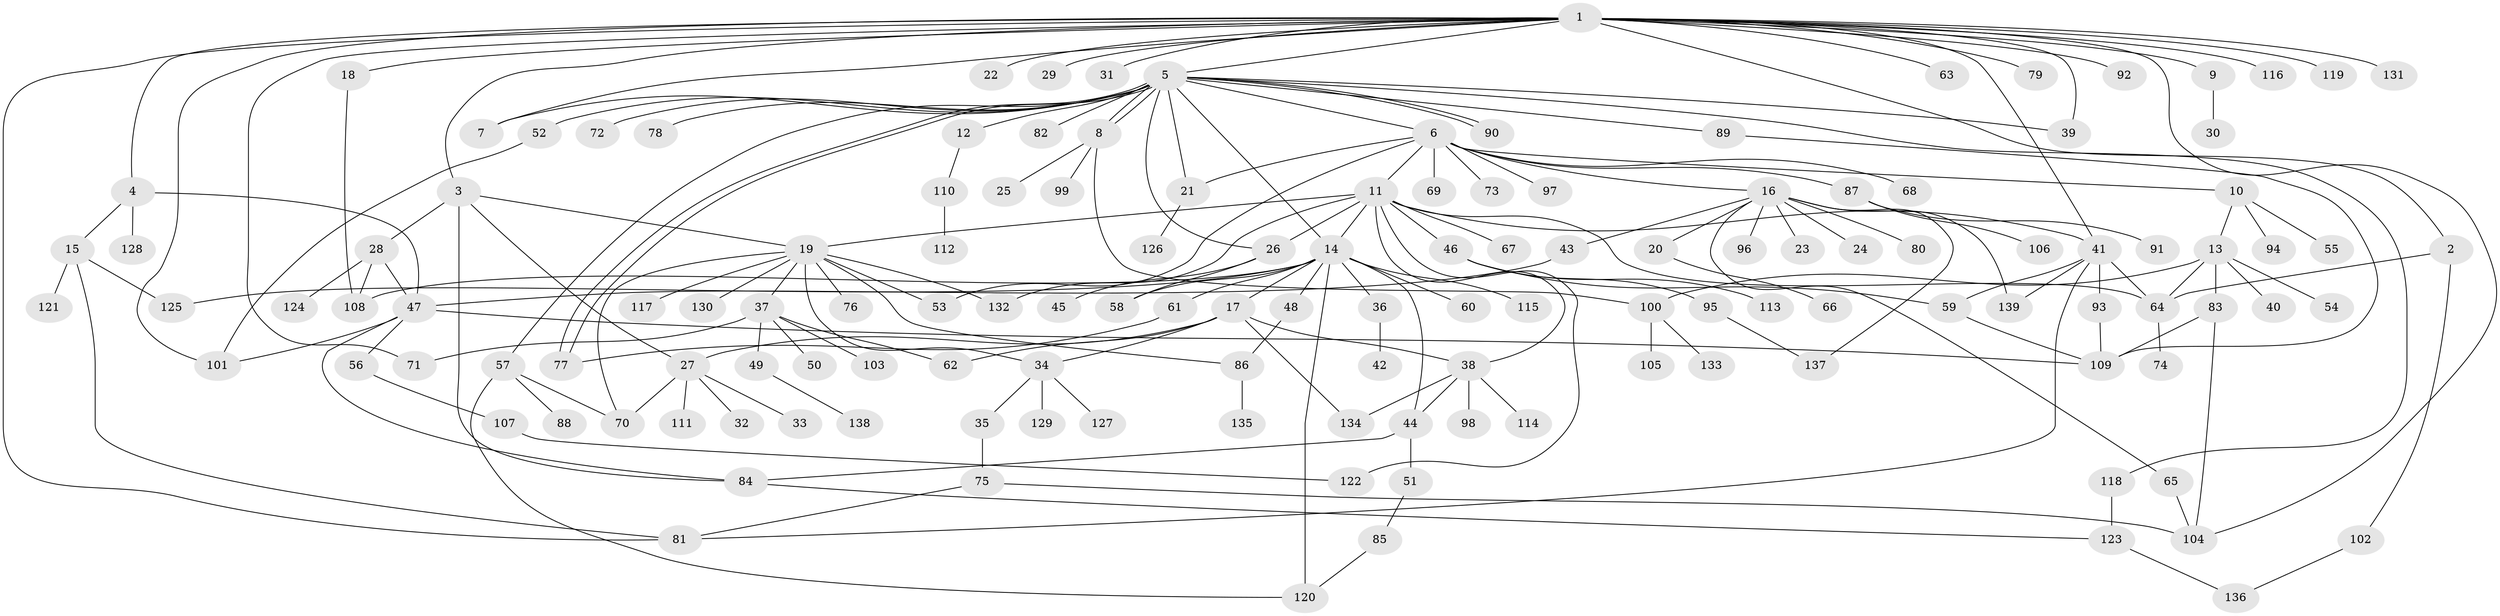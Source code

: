 // coarse degree distribution, {3: 0.14432989690721648, 21: 0.010309278350515464, 2: 0.23711340206185566, 6: 0.010309278350515464, 1: 0.3917525773195876, 5: 0.05154639175257732, 7: 0.030927835051546393, 13: 0.010309278350515464, 4: 0.061855670103092786, 10: 0.030927835051546393, 17: 0.010309278350515464, 9: 0.010309278350515464}
// Generated by graph-tools (version 1.1) at 2025/36/03/04/25 23:36:52]
// undirected, 139 vertices, 193 edges
graph export_dot {
  node [color=gray90,style=filled];
  1;
  2;
  3;
  4;
  5;
  6;
  7;
  8;
  9;
  10;
  11;
  12;
  13;
  14;
  15;
  16;
  17;
  18;
  19;
  20;
  21;
  22;
  23;
  24;
  25;
  26;
  27;
  28;
  29;
  30;
  31;
  32;
  33;
  34;
  35;
  36;
  37;
  38;
  39;
  40;
  41;
  42;
  43;
  44;
  45;
  46;
  47;
  48;
  49;
  50;
  51;
  52;
  53;
  54;
  55;
  56;
  57;
  58;
  59;
  60;
  61;
  62;
  63;
  64;
  65;
  66;
  67;
  68;
  69;
  70;
  71;
  72;
  73;
  74;
  75;
  76;
  77;
  78;
  79;
  80;
  81;
  82;
  83;
  84;
  85;
  86;
  87;
  88;
  89;
  90;
  91;
  92;
  93;
  94;
  95;
  96;
  97;
  98;
  99;
  100;
  101;
  102;
  103;
  104;
  105;
  106;
  107;
  108;
  109;
  110;
  111;
  112;
  113;
  114;
  115;
  116;
  117;
  118;
  119;
  120;
  121;
  122;
  123;
  124;
  125;
  126;
  127;
  128;
  129;
  130;
  131;
  132;
  133;
  134;
  135;
  136;
  137;
  138;
  139;
  1 -- 2;
  1 -- 3;
  1 -- 4;
  1 -- 5;
  1 -- 7;
  1 -- 9;
  1 -- 18;
  1 -- 22;
  1 -- 29;
  1 -- 31;
  1 -- 39;
  1 -- 41;
  1 -- 63;
  1 -- 71;
  1 -- 79;
  1 -- 81;
  1 -- 92;
  1 -- 101;
  1 -- 104;
  1 -- 116;
  1 -- 119;
  1 -- 131;
  2 -- 64;
  2 -- 102;
  3 -- 19;
  3 -- 27;
  3 -- 28;
  3 -- 84;
  4 -- 15;
  4 -- 47;
  4 -- 128;
  5 -- 6;
  5 -- 7;
  5 -- 8;
  5 -- 8;
  5 -- 12;
  5 -- 14;
  5 -- 21;
  5 -- 26;
  5 -- 39;
  5 -- 52;
  5 -- 57;
  5 -- 72;
  5 -- 77;
  5 -- 77;
  5 -- 78;
  5 -- 82;
  5 -- 89;
  5 -- 90;
  5 -- 90;
  5 -- 118;
  6 -- 10;
  6 -- 11;
  6 -- 16;
  6 -- 21;
  6 -- 53;
  6 -- 68;
  6 -- 69;
  6 -- 73;
  6 -- 87;
  6 -- 97;
  8 -- 25;
  8 -- 99;
  8 -- 100;
  9 -- 30;
  10 -- 13;
  10 -- 55;
  10 -- 94;
  11 -- 14;
  11 -- 19;
  11 -- 26;
  11 -- 38;
  11 -- 41;
  11 -- 46;
  11 -- 64;
  11 -- 67;
  11 -- 122;
  11 -- 132;
  12 -- 110;
  13 -- 40;
  13 -- 54;
  13 -- 64;
  13 -- 83;
  13 -- 100;
  14 -- 17;
  14 -- 36;
  14 -- 44;
  14 -- 48;
  14 -- 58;
  14 -- 60;
  14 -- 61;
  14 -- 108;
  14 -- 115;
  14 -- 120;
  14 -- 125;
  15 -- 81;
  15 -- 121;
  15 -- 125;
  16 -- 20;
  16 -- 23;
  16 -- 24;
  16 -- 43;
  16 -- 65;
  16 -- 80;
  16 -- 96;
  16 -- 137;
  16 -- 139;
  17 -- 27;
  17 -- 34;
  17 -- 38;
  17 -- 62;
  17 -- 134;
  18 -- 108;
  19 -- 34;
  19 -- 37;
  19 -- 53;
  19 -- 70;
  19 -- 76;
  19 -- 86;
  19 -- 117;
  19 -- 130;
  19 -- 132;
  20 -- 66;
  21 -- 126;
  26 -- 45;
  26 -- 58;
  27 -- 32;
  27 -- 33;
  27 -- 70;
  27 -- 111;
  28 -- 47;
  28 -- 108;
  28 -- 124;
  34 -- 35;
  34 -- 127;
  34 -- 129;
  35 -- 75;
  36 -- 42;
  37 -- 49;
  37 -- 50;
  37 -- 62;
  37 -- 71;
  37 -- 103;
  38 -- 44;
  38 -- 98;
  38 -- 114;
  38 -- 134;
  41 -- 59;
  41 -- 64;
  41 -- 81;
  41 -- 93;
  41 -- 139;
  43 -- 47;
  44 -- 51;
  44 -- 84;
  46 -- 59;
  46 -- 95;
  46 -- 113;
  47 -- 56;
  47 -- 84;
  47 -- 101;
  47 -- 109;
  48 -- 86;
  49 -- 138;
  51 -- 85;
  52 -- 101;
  56 -- 107;
  57 -- 70;
  57 -- 88;
  57 -- 120;
  59 -- 109;
  61 -- 77;
  64 -- 74;
  65 -- 104;
  75 -- 81;
  75 -- 104;
  83 -- 104;
  83 -- 109;
  84 -- 123;
  85 -- 120;
  86 -- 135;
  87 -- 91;
  87 -- 106;
  89 -- 109;
  93 -- 109;
  95 -- 137;
  100 -- 105;
  100 -- 133;
  102 -- 136;
  107 -- 122;
  110 -- 112;
  118 -- 123;
  123 -- 136;
}
